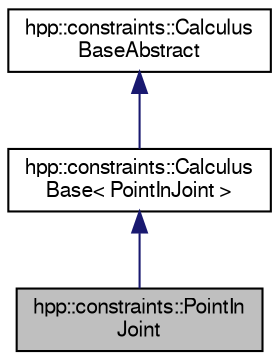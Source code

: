 digraph "hpp::constraints::PointInJoint"
{
  edge [fontname="FreeSans",fontsize="10",labelfontname="FreeSans",labelfontsize="10"];
  node [fontname="FreeSans",fontsize="10",shape=record];
  Node1 [label="hpp::constraints::PointIn\lJoint",height=0.2,width=0.4,color="black", fillcolor="grey75", style="filled" fontcolor="black"];
  Node2 -> Node1 [dir="back",color="midnightblue",fontsize="10",style="solid",fontname="FreeSans"];
  Node2 [label="hpp::constraints::Calculus\lBase\< PointInJoint \>",height=0.2,width=0.4,color="black", fillcolor="white", style="filled",URL="$a00002.html"];
  Node3 -> Node2 [dir="back",color="midnightblue",fontsize="10",style="solid",fontname="FreeSans"];
  Node3 [label="hpp::constraints::Calculus\lBaseAbstract",height=0.2,width=0.4,color="black", fillcolor="white", style="filled",URL="$a00003.html",tooltip="Abstract class defining a basic common interface. "];
}
